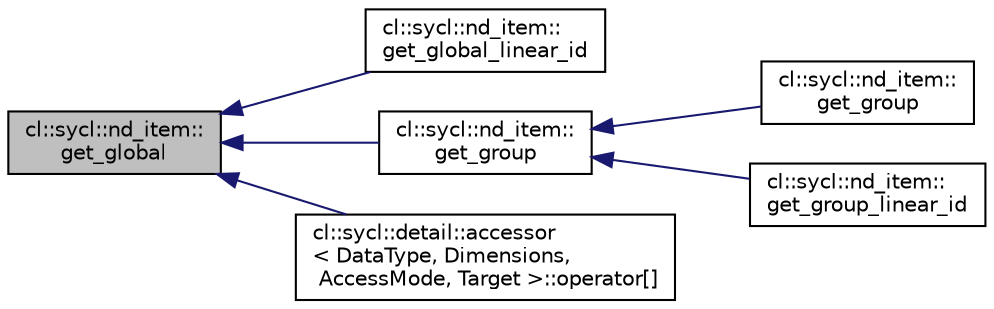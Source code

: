 digraph "cl::sycl::nd_item::get_global"
{
 // INTERACTIVE_SVG=YES
  bgcolor="transparent";
  edge [fontname="Helvetica",fontsize="10",labelfontname="Helvetica",labelfontsize="10"];
  node [fontname="Helvetica",fontsize="10",shape=record];
  rankdir="LR";
  Node1 [label="cl::sycl::nd_item::\lget_global",height=0.2,width=0.4,color="black", fillcolor="grey75", style="filled", fontcolor="black"];
  Node1 -> Node2 [dir="back",color="midnightblue",fontsize="10",style="solid",fontname="Helvetica"];
  Node2 [label="cl::sycl::nd_item::\lget_global_linear_id",height=0.2,width=0.4,color="black",URL="$group__parallelism.html#acc67cb2b23256eef16d82938fdd8ca5c",tooltip="Return the flattened id of the current work-item after subtracting the offset. "];
  Node1 -> Node3 [dir="back",color="midnightblue",fontsize="10",style="solid",fontname="Helvetica"];
  Node3 [label="cl::sycl::nd_item::\lget_group",height=0.2,width=0.4,color="black",URL="$group__parallelism.html#ab71779683ef24439cff0aac8a14484ff",tooltip="Return the constituent group group representing the work-group&#39;s position within the overall nd_range..."];
  Node3 -> Node4 [dir="back",color="midnightblue",fontsize="10",style="solid",fontname="Helvetica"];
  Node4 [label="cl::sycl::nd_item::\lget_group",height=0.2,width=0.4,color="black",URL="$group__parallelism.html#a73f33f7765b74a169a6ca1f0094fc9d5",tooltip="Return the constituent element of the group id representing the work-group;s position within the over..."];
  Node3 -> Node5 [dir="back",color="midnightblue",fontsize="10",style="solid",fontname="Helvetica"];
  Node5 [label="cl::sycl::nd_item::\lget_group_linear_id",height=0.2,width=0.4,color="black",URL="$group__parallelism.html#ae8a7125f4a4e63599b0302fdb4c6f534",tooltip="Return the flattened id of the current work-group. "];
  Node1 -> Node6 [dir="back",color="midnightblue",fontsize="10",style="solid",fontname="Helvetica"];
  Node6 [label="cl::sycl::detail::accessor\l\< DataType, Dimensions,\l AccessMode, Target \>::operator[]",height=0.2,width=0.4,color="black",URL="$group__data.html#a44db0bd1307342b958566c333d28d041",tooltip="To use an accessor with an [nd_item<>]. "];
}
